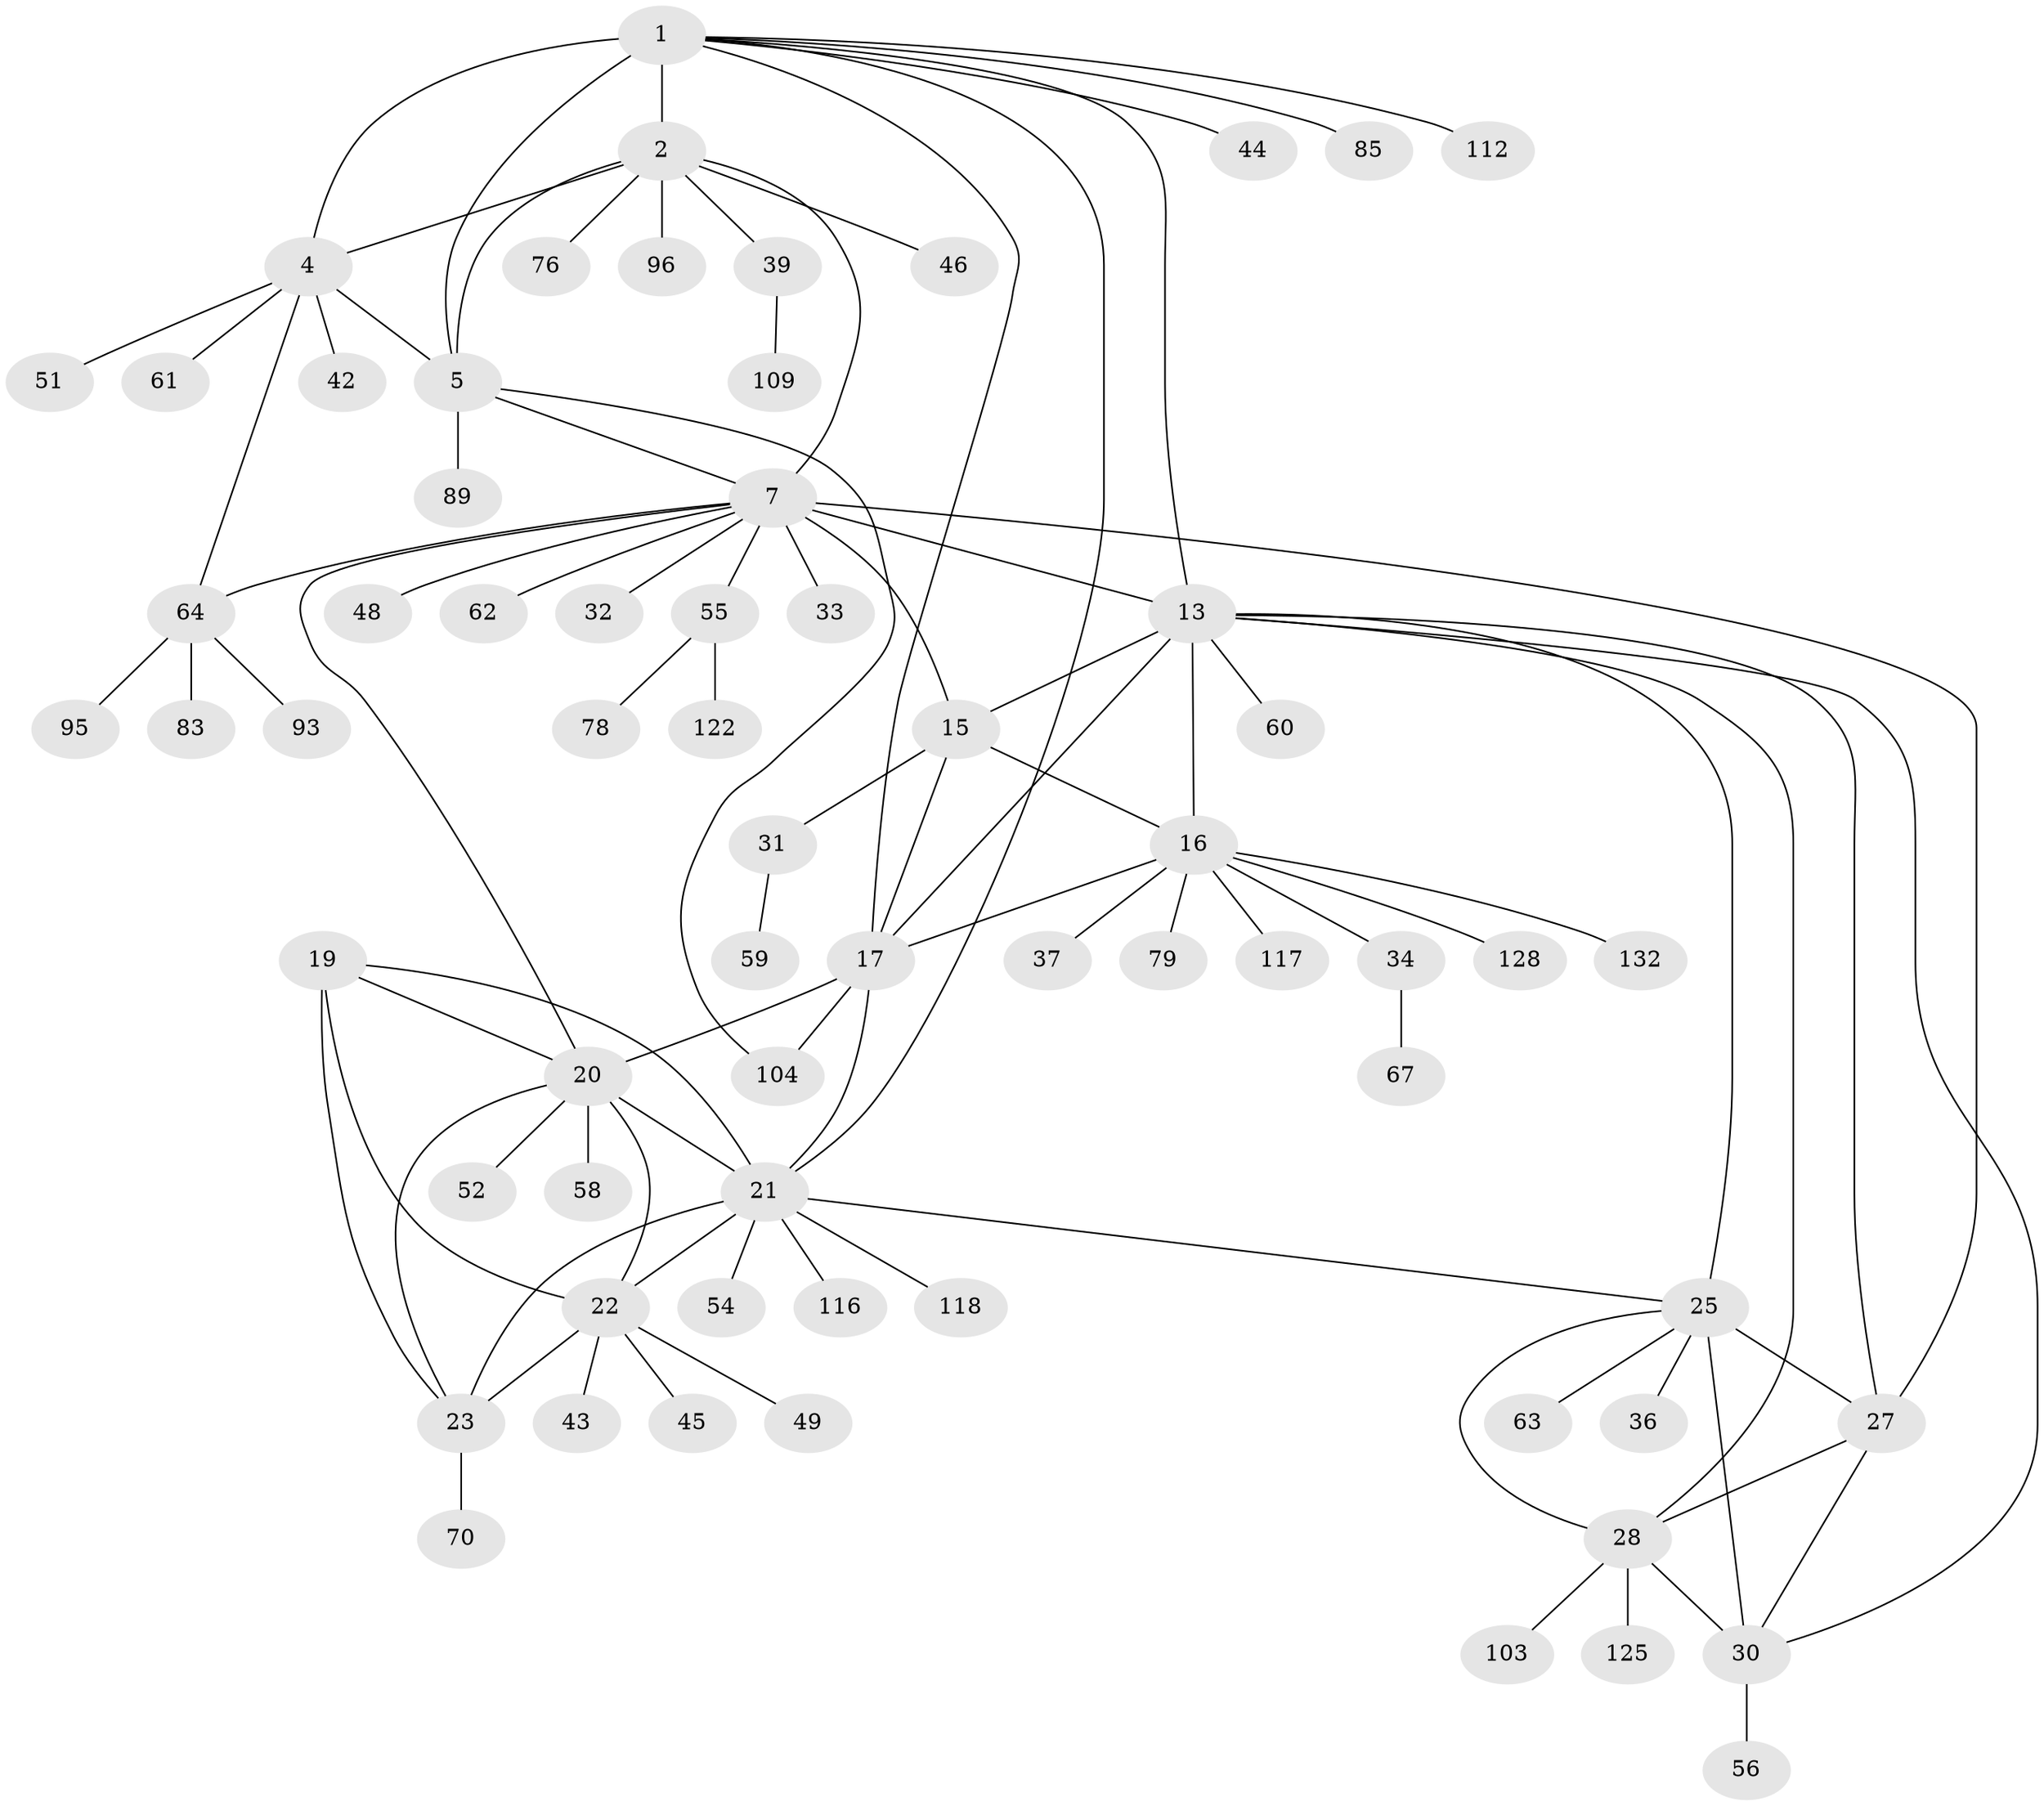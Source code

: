 // original degree distribution, {7: 0.022727272727272728, 6: 0.03787878787878788, 10: 0.015151515151515152, 9: 0.045454545454545456, 8: 0.03787878787878788, 11: 0.05303030303030303, 5: 0.015151515151515152, 12: 0.007575757575757576, 3: 0.030303030303030304, 1: 0.6212121212121212, 2: 0.11363636363636363}
// Generated by graph-tools (version 1.1) at 2025/15/03/09/25 04:15:45]
// undirected, 66 vertices, 94 edges
graph export_dot {
graph [start="1"]
  node [color=gray90,style=filled];
  1 [super="+6"];
  2 [super="+3+97"];
  4;
  5;
  7 [super="+10+73+92+9+8"];
  13 [super="+71+91+126+111+14+50"];
  15 [super="+18+88+115+108"];
  16;
  17;
  19;
  20 [super="+77+110+113+81"];
  21;
  22 [super="+24"];
  23;
  25 [super="+72+123+129+131+26"];
  27 [super="+127+41+38+47"];
  28 [super="+35"];
  30;
  31 [super="+65"];
  32;
  33 [super="+74"];
  34;
  36 [super="+68"];
  37;
  39;
  42;
  43;
  44;
  45;
  46;
  48 [super="+114+121"];
  49;
  51;
  52;
  54;
  55;
  56;
  58;
  59;
  60;
  61;
  62;
  63;
  64;
  67 [super="+90"];
  70;
  76;
  78;
  79;
  83;
  85;
  89 [super="+100"];
  93;
  95;
  96;
  103;
  104;
  109;
  112;
  116;
  117;
  118;
  122;
  125;
  128;
  132;
  1 -- 2 [weight=4];
  1 -- 4 [weight=2];
  1 -- 5 [weight=2];
  1 -- 85;
  1 -- 112;
  1 -- 44;
  1 -- 13;
  1 -- 17;
  1 -- 21;
  2 -- 4 [weight=2];
  2 -- 5 [weight=2];
  2 -- 96;
  2 -- 39;
  2 -- 76;
  2 -- 46;
  2 -- 7;
  4 -- 5;
  4 -- 42;
  4 -- 51;
  4 -- 61;
  4 -- 64;
  5 -- 7;
  5 -- 89;
  5 -- 104;
  7 -- 33;
  7 -- 27 [weight=2];
  7 -- 64;
  7 -- 32;
  7 -- 48;
  7 -- 55;
  7 -- 62;
  7 -- 15 [weight=2];
  7 -- 13;
  7 -- 20;
  13 -- 15 [weight=4];
  13 -- 16 [weight=2];
  13 -- 17 [weight=2];
  13 -- 60;
  13 -- 25 [weight=2];
  13 -- 27;
  13 -- 28;
  13 -- 30;
  15 -- 16 [weight=2];
  15 -- 17 [weight=2];
  15 -- 31;
  16 -- 17;
  16 -- 34;
  16 -- 37;
  16 -- 79;
  16 -- 117;
  16 -- 128;
  16 -- 132;
  17 -- 21;
  17 -- 104;
  17 -- 20;
  19 -- 20;
  19 -- 21;
  19 -- 22 [weight=2];
  19 -- 23;
  20 -- 21;
  20 -- 22 [weight=2];
  20 -- 23;
  20 -- 52;
  20 -- 58;
  21 -- 22 [weight=2];
  21 -- 23;
  21 -- 25;
  21 -- 54;
  21 -- 116;
  21 -- 118;
  22 -- 23 [weight=2];
  22 -- 45;
  22 -- 49;
  22 -- 43;
  23 -- 70;
  25 -- 27 [weight=2];
  25 -- 28 [weight=2];
  25 -- 30 [weight=2];
  25 -- 36;
  25 -- 63;
  27 -- 28;
  27 -- 30;
  28 -- 30;
  28 -- 103;
  28 -- 125;
  30 -- 56;
  31 -- 59;
  34 -- 67;
  39 -- 109;
  55 -- 78;
  55 -- 122;
  64 -- 83;
  64 -- 93;
  64 -- 95;
}
